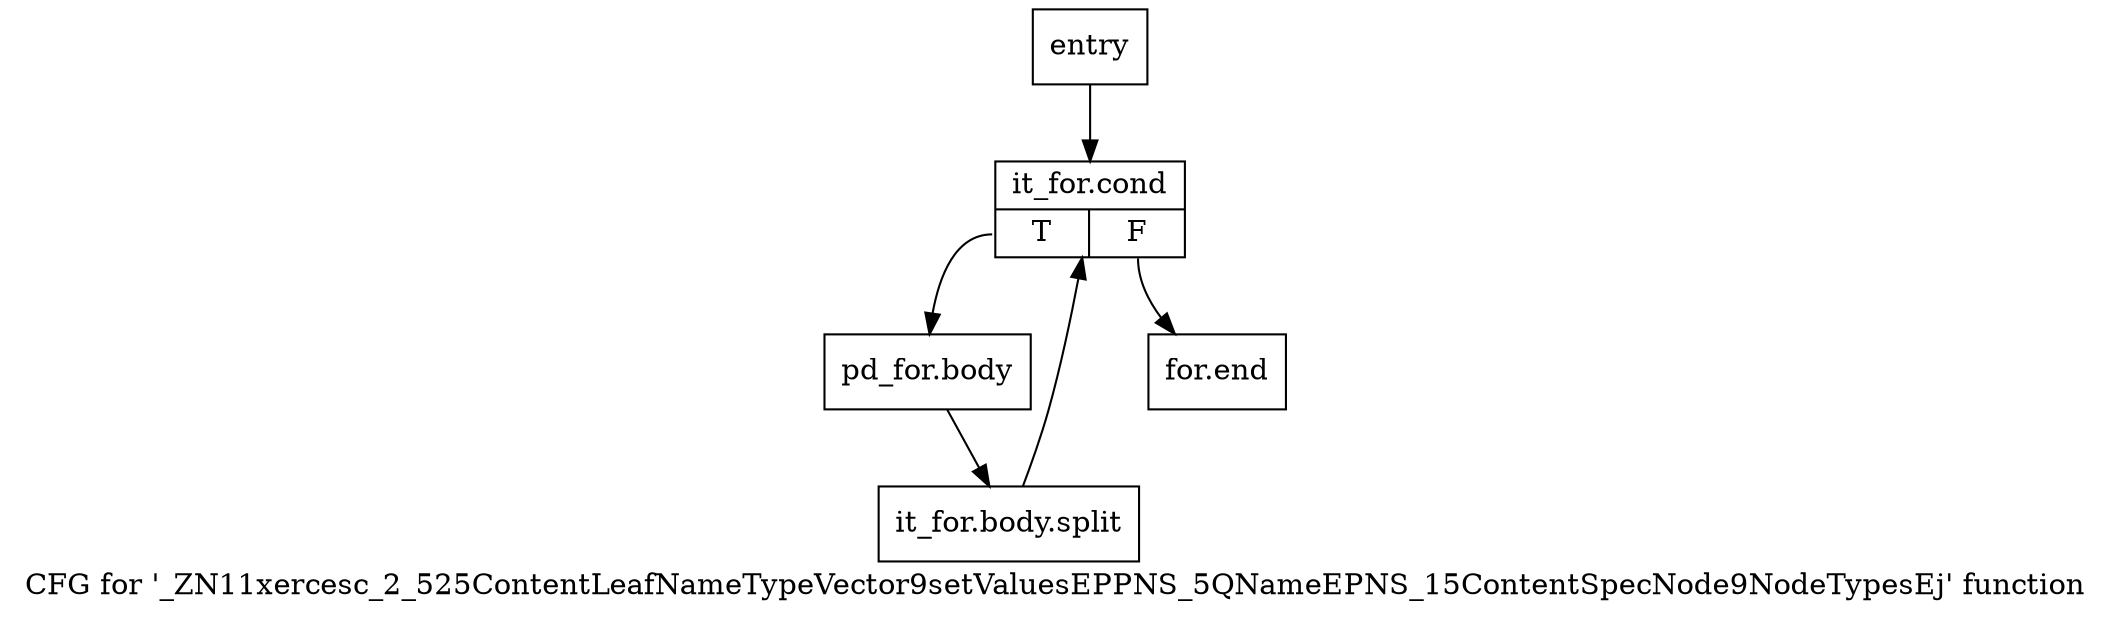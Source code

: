 digraph "CFG for '_ZN11xercesc_2_525ContentLeafNameTypeVector9setValuesEPPNS_5QNameEPNS_15ContentSpecNode9NodeTypesEj' function" {
	label="CFG for '_ZN11xercesc_2_525ContentLeafNameTypeVector9setValuesEPPNS_5QNameEPNS_15ContentSpecNode9NodeTypesEj' function";

	Node0x20a98d0 [shape=record,label="{entry}"];
	Node0x20a98d0 -> Node0x20a9920;
	Node0x20a9920 [shape=record,label="{it_for.cond|{<s0>T|<s1>F}}"];
	Node0x20a9920:s0 -> Node0x20a9970;
	Node0x20a9920:s1 -> Node0x20a99c0;
	Node0x20a9970 [shape=record,label="{pd_for.body}"];
	Node0x20a9970 -> Node0xa40bba0;
	Node0xa40bba0 [shape=record,label="{it_for.body.split}"];
	Node0xa40bba0 -> Node0x20a9920;
	Node0x20a99c0 [shape=record,label="{for.end}"];
}
